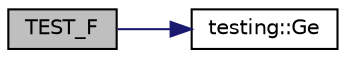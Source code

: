 digraph "TEST_F"
{
  edge [fontname="Helvetica",fontsize="10",labelfontname="Helvetica",labelfontsize="10"];
  node [fontname="Helvetica",fontsize="10",shape=record];
  rankdir="LR";
  Node108 [label="TEST_F",height=0.2,width=0.4,color="black", fillcolor="grey75", style="filled", fontcolor="black"];
  Node108 -> Node109 [color="midnightblue",fontsize="10",style="solid",fontname="Helvetica"];
  Node109 [label="testing::Ge",height=0.2,width=0.4,color="black", fillcolor="white", style="filled",URL="$d0/d75/namespacetesting.html#a42bb19b42d7830b972973a103d5e00f2"];
}
